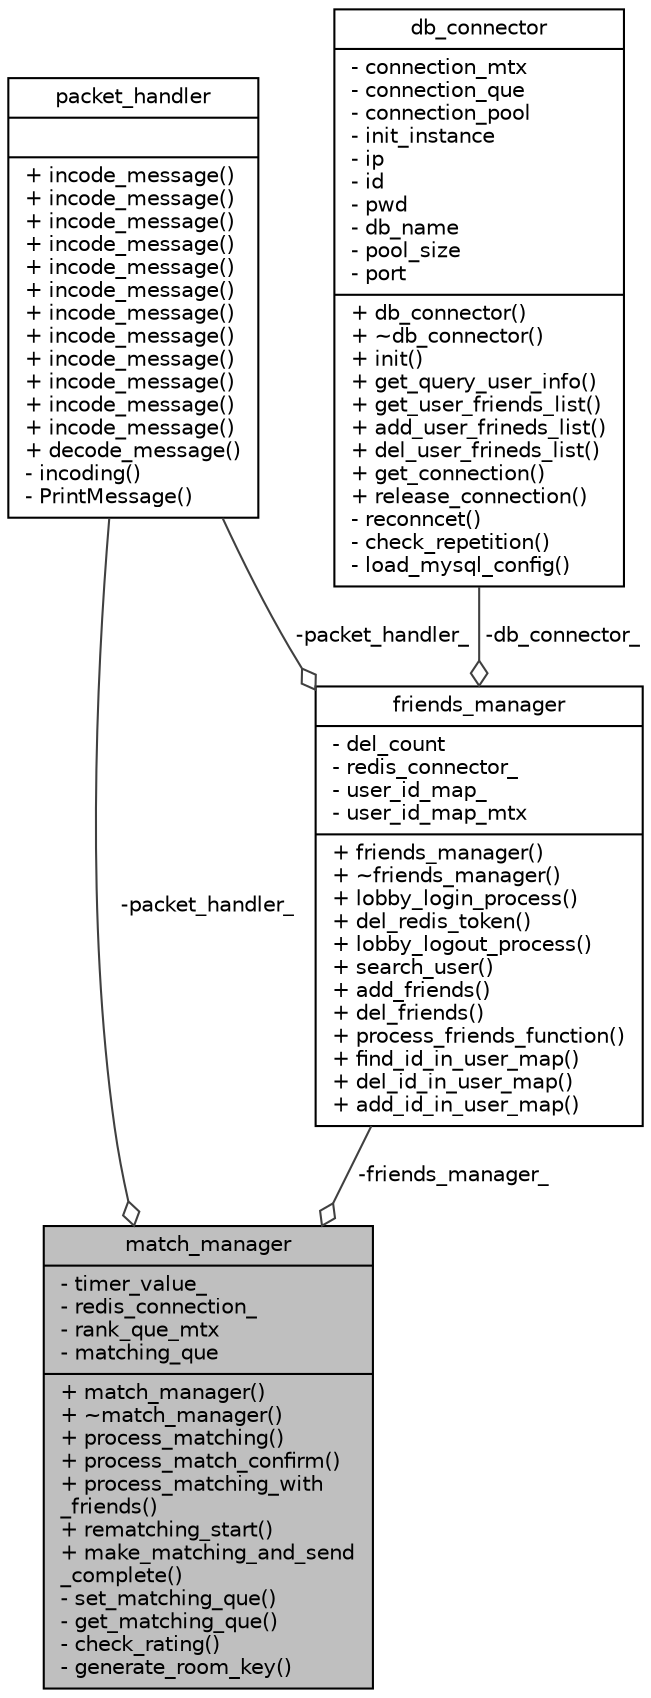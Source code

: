 digraph "match_manager"
{
  edge [fontname="Helvetica",fontsize="10",labelfontname="Helvetica",labelfontsize="10"];
  node [fontname="Helvetica",fontsize="10",shape=record];
  Node1 [label="{match_manager\n|- timer_value_\l- redis_connection_\l- rank_que_mtx\l- matching_que\l|+ match_manager()\l+ ~match_manager()\l+ process_matching()\l+ process_match_confirm()\l+ process_matching_with\l_friends()\l+ rematching_start()\l+ make_matching_and_send\l_complete()\l- set_matching_que()\l- get_matching_que()\l- check_rating()\l- generate_room_key()\l}",height=0.2,width=0.4,color="black", fillcolor="grey75", style="filled", fontcolor="black"];
  Node2 -> Node1 [color="grey25",fontsize="10",style="solid",label=" -friends_manager_" ,arrowhead="odiamond",fontname="Helvetica"];
  Node2 [label="{friends_manager\n|- del_count\l- redis_connector_\l- user_id_map_\l- user_id_map_mtx\l|+ friends_manager()\l+ ~friends_manager()\l+ lobby_login_process()\l+ del_redis_token()\l+ lobby_logout_process()\l+ search_user()\l+ add_friends()\l+ del_friends()\l+ process_friends_function()\l+ find_id_in_user_map()\l+ del_id_in_user_map()\l+ add_id_in_user_map()\l}",height=0.2,width=0.4,color="black", fillcolor="white", style="filled",URL="$classfriends__manager.html"];
  Node3 -> Node2 [color="grey25",fontsize="10",style="solid",label=" -packet_handler_" ,arrowhead="odiamond",fontname="Helvetica"];
  Node3 [label="{packet_handler\n||+ incode_message()\l+ incode_message()\l+ incode_message()\l+ incode_message()\l+ incode_message()\l+ incode_message()\l+ incode_message()\l+ incode_message()\l+ incode_message()\l+ incode_message()\l+ incode_message()\l+ incode_message()\l+ decode_message()\l- incoding()\l- PrintMessage()\l}",height=0.2,width=0.4,color="black", fillcolor="white", style="filled",URL="$classpacket__handler.html"];
  Node4 -> Node2 [color="grey25",fontsize="10",style="solid",label=" -db_connector_" ,arrowhead="odiamond",fontname="Helvetica"];
  Node4 [label="{db_connector\n|- connection_mtx\l- connection_que\l- connection_pool\l- init_instance\l- ip\l- id\l- pwd\l- db_name\l- pool_size\l- port\l|+ db_connector()\l+ ~db_connector()\l+ init()\l+ get_query_user_info()\l+ get_user_friends_list()\l+ add_user_frineds_list()\l+ del_user_frineds_list()\l+ get_connection()\l+ release_connection()\l- reconncet()\l- check_repetition()\l- load_mysql_config()\l}",height=0.2,width=0.4,color="black", fillcolor="white", style="filled",URL="$classdb__connector.html"];
  Node3 -> Node1 [color="grey25",fontsize="10",style="solid",label=" -packet_handler_" ,arrowhead="odiamond",fontname="Helvetica"];
}
